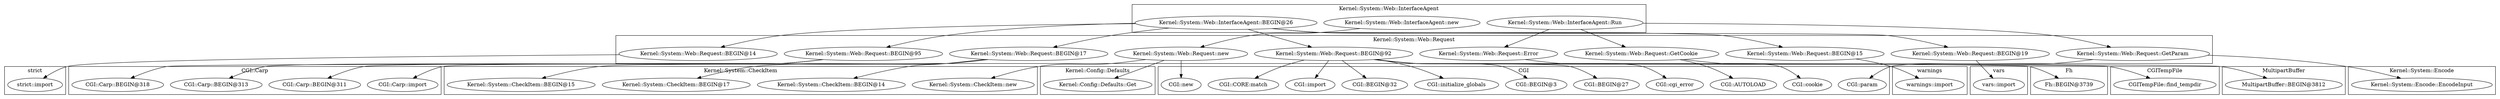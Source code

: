 digraph {
graph [overlap=false]
subgraph cluster_warnings {
	label="warnings";
	"warnings::import";
}
subgraph cluster_vars {
	label="vars";
	"vars::import";
}
subgraph cluster_Kernel_System_CheckItem {
	label="Kernel::System::CheckItem";
	"Kernel::System::CheckItem::new";
	"Kernel::System::CheckItem::BEGIN@14";
	"Kernel::System::CheckItem::BEGIN@17";
	"Kernel::System::CheckItem::BEGIN@15";
}
subgraph cluster_strict {
	label="strict";
	"strict::import";
}
subgraph cluster_Kernel_System_Encode {
	label="Kernel::System::Encode";
	"Kernel::System::Encode::EncodeInput";
}
subgraph cluster_Kernel_System_Web_Request {
	label="Kernel::System::Web::Request";
	"Kernel::System::Web::Request::BEGIN@14";
	"Kernel::System::Web::Request::BEGIN@95";
	"Kernel::System::Web::Request::BEGIN@17";
	"Kernel::System::Web::Request::new";
	"Kernel::System::Web::Request::BEGIN@15";
	"Kernel::System::Web::Request::GetCookie";
	"Kernel::System::Web::Request::BEGIN@19";
	"Kernel::System::Web::Request::BEGIN@92";
	"Kernel::System::Web::Request::GetParam";
	"Kernel::System::Web::Request::Error";
}
subgraph cluster_Fh {
	label="Fh";
	"Fh::BEGIN@3739";
}
subgraph cluster_Kernel_Config_Defaults {
	label="Kernel::Config::Defaults";
	"Kernel::Config::Defaults::Get";
}
subgraph cluster_CGI {
	label="CGI";
	"CGI::initialize_globals";
	"CGI::BEGIN@32";
	"CGI::param";
	"CGI::import";
	"CGI::CORE:match";
	"CGI::BEGIN@27";
	"CGI::AUTOLOAD";
	"CGI::BEGIN@3";
	"CGI::new";
	"CGI::cgi_error";
	"CGI::cookie";
}
subgraph cluster_CGI_Carp {
	label="CGI::Carp";
	"CGI::Carp::BEGIN@311";
	"CGI::Carp::BEGIN@313";
	"CGI::Carp::BEGIN@318";
	"CGI::Carp::import";
}
subgraph cluster_Kernel_System_Web_InterfaceAgent {
	label="Kernel::System::Web::InterfaceAgent";
	"Kernel::System::Web::InterfaceAgent::Run";
	"Kernel::System::Web::InterfaceAgent::new";
	"Kernel::System::Web::InterfaceAgent::BEGIN@26";
}
subgraph cluster_CGITempFile {
	label="CGITempFile";
	"CGITempFile::find_tempdir";
}
subgraph cluster_MultipartBuffer {
	label="MultipartBuffer";
	"MultipartBuffer::BEGIN@3812";
}
"Kernel::System::Web::InterfaceAgent::new" -> "Kernel::System::Web::Request::new";
"Kernel::System::Web::Request::BEGIN@92" -> "CGITempFile::find_tempdir";
"Kernel::System::Web::Request::BEGIN@92" -> "CGI::BEGIN@27";
"Kernel::System::Web::Request::GetParam" -> "Kernel::System::Encode::EncodeInput";
"Kernel::System::Web::InterfaceAgent::BEGIN@26" -> "Kernel::System::Web::Request::BEGIN@95";
"Kernel::System::Web::Request::BEGIN@92" -> "CGI::BEGIN@32";
"Kernel::System::Web::Request::BEGIN@92" -> "CGI::import";
"Kernel::System::Web::Request::new" -> "Kernel::Config::Defaults::Get";
"Kernel::System::Web::Request::BEGIN@92" -> "MultipartBuffer::BEGIN@3812";
"Kernel::System::Web::InterfaceAgent::BEGIN@26" -> "Kernel::System::Web::Request::BEGIN@92";
"Kernel::System::Web::InterfaceAgent::Run" -> "Kernel::System::Web::Request::GetParam";
"Kernel::System::Web::Request::BEGIN@95" -> "CGI::Carp::import";
"Kernel::System::Web::InterfaceAgent::BEGIN@26" -> "Kernel::System::Web::Request::BEGIN@14";
"Kernel::System::Web::Request::BEGIN@92" -> "CGI::BEGIN@3";
"Kernel::System::Web::Request::BEGIN@95" -> "CGI::Carp::BEGIN@311";
"Kernel::System::Web::Request::BEGIN@17" -> "Kernel::System::CheckItem::BEGIN@17";
"Kernel::System::Web::Request::GetParam" -> "CGI::param";
"Kernel::System::Web::Request::GetCookie" -> "CGI::AUTOLOAD";
"Kernel::System::Web::Request::BEGIN@15" -> "warnings::import";
"Kernel::System::Web::Request::Error" -> "CGI::cgi_error";
"Kernel::System::Web::Request::BEGIN@92" -> "Fh::BEGIN@3739";
"Kernel::System::Web::Request::BEGIN@17" -> "Kernel::System::CheckItem::BEGIN@14";
"Kernel::System::Web::InterfaceAgent::BEGIN@26" -> "Kernel::System::Web::Request::BEGIN@15";
"Kernel::System::Web::Request::new" -> "CGI::new";
"Kernel::System::Web::Request::GetCookie" -> "CGI::cookie";
"Kernel::System::Web::Request::BEGIN@19" -> "vars::import";
"Kernel::System::Web::Request::BEGIN@92" -> "CGI::CORE:match";
"Kernel::System::Web::Request::BEGIN@95" -> "CGI::Carp::BEGIN@313";
"Kernel::System::Web::Request::BEGIN@17" -> "Kernel::System::CheckItem::BEGIN@15";
"Kernel::System::Web::Request::BEGIN@92" -> "CGI::initialize_globals";
"Kernel::System::Web::InterfaceAgent::Run" -> "Kernel::System::Web::Request::GetCookie";
"Kernel::System::Web::InterfaceAgent::BEGIN@26" -> "Kernel::System::Web::Request::BEGIN@17";
"Kernel::System::Web::Request::new" -> "Kernel::System::CheckItem::new";
"Kernel::System::Web::Request::BEGIN@95" -> "CGI::Carp::BEGIN@318";
"Kernel::System::Web::InterfaceAgent::BEGIN@26" -> "Kernel::System::Web::Request::BEGIN@19";
"Kernel::System::Web::InterfaceAgent::Run" -> "Kernel::System::Web::Request::Error";
"Kernel::System::Web::Request::BEGIN@14" -> "strict::import";
}
